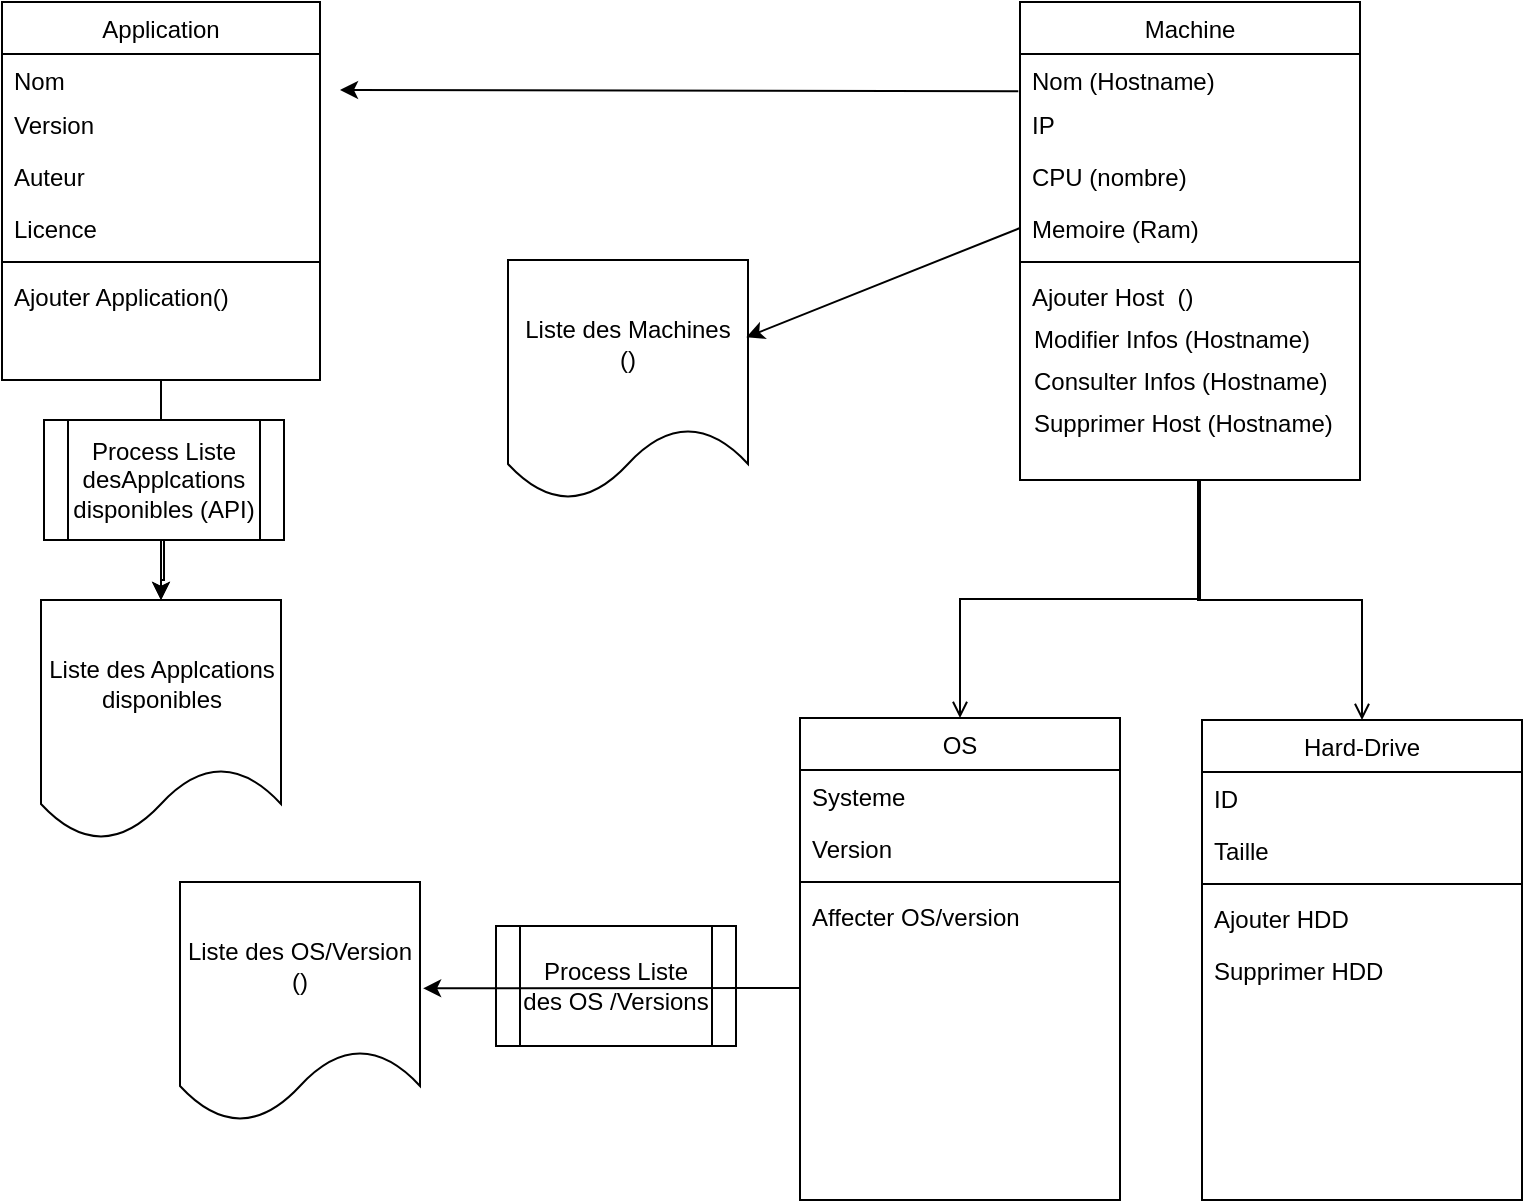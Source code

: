 <mxfile version="14.6.13" type="device"><diagram id="C5RBs43oDa-KdzZeNtuy" name="Page-1"><mxGraphModel dx="1038" dy="580" grid="1" gridSize="10" guides="1" tooltips="1" connect="1" arrows="1" fold="1" page="1" pageScale="1" pageWidth="827" pageHeight="1169" math="0" shadow="0"><root><mxCell id="WIyWlLk6GJQsqaUBKTNV-0"/><mxCell id="WIyWlLk6GJQsqaUBKTNV-1" parent="WIyWlLk6GJQsqaUBKTNV-0"/><mxCell id="zkfFHV4jXpPFQw0GAbJ--17" value="Machine" style="swimlane;fontStyle=0;align=center;verticalAlign=top;childLayout=stackLayout;horizontal=1;startSize=26;horizontalStack=0;resizeParent=1;resizeLast=0;collapsible=1;marginBottom=0;rounded=0;shadow=0;strokeWidth=1;" parent="WIyWlLk6GJQsqaUBKTNV-1" vertex="1"><mxGeometry x="550" y="41" width="170" height="239" as="geometry"><mxRectangle x="550" y="140" width="160" height="26" as="alternateBounds"/></mxGeometry></mxCell><mxCell id="zkfFHV4jXpPFQw0GAbJ--18" value="Nom (Hostname)" style="text;align=left;verticalAlign=top;spacingLeft=4;spacingRight=4;overflow=hidden;rotatable=0;points=[[0,0.5],[1,0.5]];portConstraint=eastwest;" parent="zkfFHV4jXpPFQw0GAbJ--17" vertex="1"><mxGeometry y="26" width="170" height="22" as="geometry"/></mxCell><mxCell id="zkfFHV4jXpPFQw0GAbJ--19" value="IP&#10;" style="text;align=left;verticalAlign=top;spacingLeft=4;spacingRight=4;overflow=hidden;rotatable=0;points=[[0,0.5],[1,0.5]];portConstraint=eastwest;rounded=0;shadow=0;html=0;" parent="zkfFHV4jXpPFQw0GAbJ--17" vertex="1"><mxGeometry y="48" width="170" height="26" as="geometry"/></mxCell><mxCell id="zkfFHV4jXpPFQw0GAbJ--20" value="CPU (nombre)&#10;" style="text;align=left;verticalAlign=top;spacingLeft=4;spacingRight=4;overflow=hidden;rotatable=0;points=[[0,0.5],[1,0.5]];portConstraint=eastwest;rounded=0;shadow=0;html=0;" parent="zkfFHV4jXpPFQw0GAbJ--17" vertex="1"><mxGeometry y="74" width="170" height="26" as="geometry"/></mxCell><mxCell id="zkfFHV4jXpPFQw0GAbJ--21" value="Memoire (Ram)" style="text;align=left;verticalAlign=top;spacingLeft=4;spacingRight=4;overflow=hidden;rotatable=0;points=[[0,0.5],[1,0.5]];portConstraint=eastwest;rounded=0;shadow=0;html=0;" parent="zkfFHV4jXpPFQw0GAbJ--17" vertex="1"><mxGeometry y="100" width="170" height="26" as="geometry"/></mxCell><mxCell id="zkfFHV4jXpPFQw0GAbJ--23" value="" style="line;html=1;strokeWidth=1;align=left;verticalAlign=middle;spacingTop=-1;spacingLeft=3;spacingRight=3;rotatable=0;labelPosition=right;points=[];portConstraint=eastwest;" parent="zkfFHV4jXpPFQw0GAbJ--17" vertex="1"><mxGeometry y="126" width="170" height="8" as="geometry"/></mxCell><mxCell id="zkfFHV4jXpPFQw0GAbJ--24" value="Ajouter Host  () " style="text;align=left;verticalAlign=top;spacingLeft=4;spacingRight=4;overflow=hidden;rotatable=0;points=[[0,0.5],[1,0.5]];portConstraint=eastwest;" parent="zkfFHV4jXpPFQw0GAbJ--17" vertex="1"><mxGeometry y="134" width="170" height="26" as="geometry"/></mxCell><mxCell id="u40hxZ3jhCfwVKccXPqG-0" value="Hard-Drive" style="swimlane;fontStyle=0;align=center;verticalAlign=top;childLayout=stackLayout;horizontal=1;startSize=26;horizontalStack=0;resizeParent=1;resizeLast=0;collapsible=1;marginBottom=0;rounded=0;shadow=0;strokeWidth=1;" parent="WIyWlLk6GJQsqaUBKTNV-1" vertex="1"><mxGeometry x="641" y="400" width="160" height="240" as="geometry"><mxRectangle x="130" y="380" width="160" height="26" as="alternateBounds"/></mxGeometry></mxCell><mxCell id="u40hxZ3jhCfwVKccXPqG-1" value="ID" style="text;align=left;verticalAlign=top;spacingLeft=4;spacingRight=4;overflow=hidden;rotatable=0;points=[[0,0.5],[1,0.5]];portConstraint=eastwest;" parent="u40hxZ3jhCfwVKccXPqG-0" vertex="1"><mxGeometry y="26" width="160" height="26" as="geometry"/></mxCell><mxCell id="u40hxZ3jhCfwVKccXPqG-2" value="Taille" style="text;align=left;verticalAlign=top;spacingLeft=4;spacingRight=4;overflow=hidden;rotatable=0;points=[[0,0.5],[1,0.5]];portConstraint=eastwest;rounded=0;shadow=0;html=0;" parent="u40hxZ3jhCfwVKccXPqG-0" vertex="1"><mxGeometry y="52" width="160" height="26" as="geometry"/></mxCell><mxCell id="u40hxZ3jhCfwVKccXPqG-3" value="" style="line;html=1;strokeWidth=1;align=left;verticalAlign=middle;spacingTop=-1;spacingLeft=3;spacingRight=3;rotatable=0;labelPosition=right;points=[];portConstraint=eastwest;" parent="u40hxZ3jhCfwVKccXPqG-0" vertex="1"><mxGeometry y="78" width="160" height="8" as="geometry"/></mxCell><mxCell id="Qn0WvUpA2QrFleqnk-Hm-3" value="Ajouter HDD" style="text;align=left;verticalAlign=top;spacingLeft=4;spacingRight=4;overflow=hidden;rotatable=0;points=[[0,0.5],[1,0.5]];portConstraint=eastwest;rounded=0;shadow=0;html=0;" vertex="1" parent="u40hxZ3jhCfwVKccXPqG-0"><mxGeometry y="86" width="160" height="26" as="geometry"/></mxCell><mxCell id="Qn0WvUpA2QrFleqnk-Hm-2" value="Supprimer HDD" style="text;align=left;verticalAlign=top;spacingLeft=4;spacingRight=4;overflow=hidden;rotatable=0;points=[[0,0.5],[1,0.5]];portConstraint=eastwest;rounded=0;shadow=0;html=0;" vertex="1" parent="u40hxZ3jhCfwVKccXPqG-0"><mxGeometry y="112" width="160" height="26" as="geometry"/></mxCell><mxCell id="u40hxZ3jhCfwVKccXPqG-6" value="OS" style="swimlane;fontStyle=0;align=center;verticalAlign=top;childLayout=stackLayout;horizontal=1;startSize=26;horizontalStack=0;resizeParent=1;resizeLast=0;collapsible=1;marginBottom=0;rounded=0;shadow=0;strokeWidth=1;" parent="WIyWlLk6GJQsqaUBKTNV-1" vertex="1"><mxGeometry x="440" y="399" width="160" height="241" as="geometry"><mxRectangle x="130" y="380" width="160" height="26" as="alternateBounds"/></mxGeometry></mxCell><mxCell id="u40hxZ3jhCfwVKccXPqG-7" value="Systeme" style="text;align=left;verticalAlign=top;spacingLeft=4;spacingRight=4;overflow=hidden;rotatable=0;points=[[0,0.5],[1,0.5]];portConstraint=eastwest;" parent="u40hxZ3jhCfwVKccXPqG-6" vertex="1"><mxGeometry y="26" width="160" height="26" as="geometry"/></mxCell><mxCell id="u40hxZ3jhCfwVKccXPqG-8" value="Version" style="text;align=left;verticalAlign=top;spacingLeft=4;spacingRight=4;overflow=hidden;rotatable=0;points=[[0,0.5],[1,0.5]];portConstraint=eastwest;rounded=0;shadow=0;html=0;" parent="u40hxZ3jhCfwVKccXPqG-6" vertex="1"><mxGeometry y="52" width="160" height="26" as="geometry"/></mxCell><mxCell id="u40hxZ3jhCfwVKccXPqG-9" value="" style="line;html=1;strokeWidth=1;align=left;verticalAlign=middle;spacingTop=-1;spacingLeft=3;spacingRight=3;rotatable=0;labelPosition=right;points=[];portConstraint=eastwest;" parent="u40hxZ3jhCfwVKccXPqG-6" vertex="1"><mxGeometry y="78" width="160" height="8" as="geometry"/></mxCell><mxCell id="Qn0WvUpA2QrFleqnk-Hm-1" value="Affecter OS/version" style="text;align=left;verticalAlign=top;spacingLeft=4;spacingRight=4;overflow=hidden;rotatable=0;points=[[0,0.5],[1,0.5]];portConstraint=eastwest;rounded=0;shadow=0;html=0;" vertex="1" parent="u40hxZ3jhCfwVKccXPqG-6"><mxGeometry y="86" width="160" height="26" as="geometry"/></mxCell><mxCell id="u40hxZ3jhCfwVKccXPqG-12" value="Modifier Infos (Hostname)&#10;" style="text;align=left;verticalAlign=top;spacingLeft=4;spacingRight=4;overflow=hidden;rotatable=0;points=[[0,0.5],[1,0.5]];portConstraint=eastwest;" parent="WIyWlLk6GJQsqaUBKTNV-1" vertex="1"><mxGeometry x="551" y="196" width="170" height="26" as="geometry"/></mxCell><mxCell id="u40hxZ3jhCfwVKccXPqG-13" value="Consulter Infos (Hostname)&#10;&#10;" style="text;align=left;verticalAlign=top;spacingLeft=4;spacingRight=4;overflow=hidden;rotatable=0;points=[[0,0.5],[1,0.5]];portConstraint=eastwest;" parent="WIyWlLk6GJQsqaUBKTNV-1" vertex="1"><mxGeometry x="551" y="217" width="170" height="26" as="geometry"/></mxCell><mxCell id="u40hxZ3jhCfwVKccXPqG-14" value="Supprimer Host (Hostname)" style="text;align=left;verticalAlign=top;spacingLeft=4;spacingRight=4;overflow=hidden;rotatable=0;points=[[0,0.5],[1,0.5]];portConstraint=eastwest;" parent="WIyWlLk6GJQsqaUBKTNV-1" vertex="1"><mxGeometry x="551" y="238" width="170" height="26" as="geometry"/></mxCell><mxCell id="7RXoFPOAR_wE_WqXzjXH-6" value="" style="edgeStyle=orthogonalEdgeStyle;rounded=0;orthogonalLoop=1;jettySize=auto;html=1;" parent="WIyWlLk6GJQsqaUBKTNV-1" source="u40hxZ3jhCfwVKccXPqG-36" target="7RXoFPOAR_wE_WqXzjXH-4" edge="1"><mxGeometry relative="1" as="geometry"/></mxCell><mxCell id="u40hxZ3jhCfwVKccXPqG-36" value="Application" style="swimlane;fontStyle=0;align=center;verticalAlign=top;childLayout=stackLayout;horizontal=1;startSize=26;horizontalStack=0;resizeParent=1;resizeLast=0;collapsible=1;marginBottom=0;rounded=0;shadow=0;strokeWidth=1;" parent="WIyWlLk6GJQsqaUBKTNV-1" vertex="1"><mxGeometry x="41" y="41" width="159" height="189" as="geometry"><mxRectangle x="550" y="140" width="160" height="26" as="alternateBounds"/></mxGeometry></mxCell><mxCell id="u40hxZ3jhCfwVKccXPqG-37" value="Nom" style="text;align=left;verticalAlign=top;spacingLeft=4;spacingRight=4;overflow=hidden;rotatable=0;points=[[0,0.5],[1,0.5]];portConstraint=eastwest;" parent="u40hxZ3jhCfwVKccXPqG-36" vertex="1"><mxGeometry y="26" width="159" height="22" as="geometry"/></mxCell><mxCell id="u40hxZ3jhCfwVKccXPqG-38" value="Version" style="text;align=left;verticalAlign=top;spacingLeft=4;spacingRight=4;overflow=hidden;rotatable=0;points=[[0,0.5],[1,0.5]];portConstraint=eastwest;rounded=0;shadow=0;html=0;" parent="u40hxZ3jhCfwVKccXPqG-36" vertex="1"><mxGeometry y="48" width="159" height="26" as="geometry"/></mxCell><mxCell id="u40hxZ3jhCfwVKccXPqG-39" value="Auteur&#10;" style="text;align=left;verticalAlign=top;spacingLeft=4;spacingRight=4;overflow=hidden;rotatable=0;points=[[0,0.5],[1,0.5]];portConstraint=eastwest;rounded=0;shadow=0;html=0;" parent="u40hxZ3jhCfwVKccXPqG-36" vertex="1"><mxGeometry y="74" width="159" height="26" as="geometry"/></mxCell><mxCell id="u40hxZ3jhCfwVKccXPqG-40" value="Licence&#10;" style="text;align=left;verticalAlign=top;spacingLeft=4;spacingRight=4;overflow=hidden;rotatable=0;points=[[0,0.5],[1,0.5]];portConstraint=eastwest;rounded=0;shadow=0;html=0;" parent="u40hxZ3jhCfwVKccXPqG-36" vertex="1"><mxGeometry y="100" width="159" height="26" as="geometry"/></mxCell><mxCell id="u40hxZ3jhCfwVKccXPqG-41" value="" style="line;html=1;strokeWidth=1;align=left;verticalAlign=middle;spacingTop=-1;spacingLeft=3;spacingRight=3;rotatable=0;labelPosition=right;points=[];portConstraint=eastwest;" parent="u40hxZ3jhCfwVKccXPqG-36" vertex="1"><mxGeometry y="126" width="159" height="8" as="geometry"/></mxCell><mxCell id="u40hxZ3jhCfwVKccXPqG-42" value="Ajouter Application()" style="text;align=left;verticalAlign=top;spacingLeft=4;spacingRight=4;overflow=hidden;rotatable=0;points=[[0,0.5],[1,0.5]];portConstraint=eastwest;" parent="u40hxZ3jhCfwVKccXPqG-36" vertex="1"><mxGeometry y="134" width="159" height="26" as="geometry"/></mxCell><mxCell id="u40hxZ3jhCfwVKccXPqG-45" value="" style="endArrow=open;shadow=0;strokeWidth=1;rounded=0;endFill=1;edgeStyle=elbowEdgeStyle;elbow=vertical;exitX=0.5;exitY=1;exitDx=0;exitDy=0;entryX=0.5;entryY=0;entryDx=0;entryDy=0;" parent="WIyWlLk6GJQsqaUBKTNV-1" target="u40hxZ3jhCfwVKccXPqG-0" edge="1"><mxGeometry x="0.5" y="41" relative="1" as="geometry"><mxPoint x="639" y="280" as="sourcePoint"/><mxPoint x="744" y="360" as="targetPoint"/><mxPoint x="-40" y="32" as="offset"/></mxGeometry></mxCell><mxCell id="u40hxZ3jhCfwVKccXPqG-48" value="" style="endArrow=open;shadow=0;strokeWidth=1;rounded=0;endFill=1;edgeStyle=elbowEdgeStyle;elbow=vertical;" parent="WIyWlLk6GJQsqaUBKTNV-1" target="u40hxZ3jhCfwVKccXPqG-6" edge="1"><mxGeometry x="0.5" y="41" relative="1" as="geometry"><mxPoint x="640" y="280" as="sourcePoint"/><mxPoint x="540" y="390" as="targetPoint"/><mxPoint x="-40" y="32" as="offset"/></mxGeometry></mxCell><mxCell id="u40hxZ3jhCfwVKccXPqG-51" value="" style="endArrow=classic;html=1;exitX=-0.005;exitY=-0.131;exitDx=0;exitDy=0;exitPerimeter=0;" parent="WIyWlLk6GJQsqaUBKTNV-1" source="zkfFHV4jXpPFQw0GAbJ--19" edge="1"><mxGeometry width="50" height="50" relative="1" as="geometry"><mxPoint x="380" y="280" as="sourcePoint"/><mxPoint x="210" y="85" as="targetPoint"/></mxGeometry></mxCell><mxCell id="7RXoFPOAR_wE_WqXzjXH-1" value="Liste des Machines&lt;br&gt;()" style="shape=document;whiteSpace=wrap;html=1;boundedLbl=1;" parent="WIyWlLk6GJQsqaUBKTNV-1" vertex="1"><mxGeometry x="294" y="170" width="120" height="120" as="geometry"/></mxCell><mxCell id="Qn0WvUpA2QrFleqnk-Hm-5" value="" style="edgeStyle=orthogonalEdgeStyle;rounded=0;orthogonalLoop=1;jettySize=auto;html=1;" edge="1" parent="WIyWlLk6GJQsqaUBKTNV-1" source="7RXoFPOAR_wE_WqXzjXH-3" target="7RXoFPOAR_wE_WqXzjXH-4"><mxGeometry relative="1" as="geometry"/></mxCell><mxCell id="7RXoFPOAR_wE_WqXzjXH-3" value="Process Liste desApplcations disponibles (API)" style="shape=process;whiteSpace=wrap;html=1;backgroundOutline=1;" parent="WIyWlLk6GJQsqaUBKTNV-1" vertex="1"><mxGeometry x="62" y="250" width="120" height="60" as="geometry"/></mxCell><mxCell id="7RXoFPOAR_wE_WqXzjXH-4" value="Liste des Applcations disponibles" style="shape=document;whiteSpace=wrap;html=1;boundedLbl=1;" parent="WIyWlLk6GJQsqaUBKTNV-1" vertex="1"><mxGeometry x="60.5" y="340" width="120" height="120" as="geometry"/></mxCell><mxCell id="7RXoFPOAR_wE_WqXzjXH-8" value="" style="endArrow=classic;html=1;exitX=0;exitY=0.5;exitDx=0;exitDy=0;entryX=0.993;entryY=0.322;entryDx=0;entryDy=0;entryPerimeter=0;" parent="WIyWlLk6GJQsqaUBKTNV-1" source="zkfFHV4jXpPFQw0GAbJ--21" target="7RXoFPOAR_wE_WqXzjXH-1" edge="1"><mxGeometry width="50" height="50" relative="1" as="geometry"><mxPoint x="390" y="300" as="sourcePoint"/><mxPoint x="440" y="250" as="targetPoint"/></mxGeometry></mxCell><mxCell id="Qn0WvUpA2QrFleqnk-Hm-0" value="Liste des OS/Version&lt;br&gt;()" style="shape=document;whiteSpace=wrap;html=1;boundedLbl=1;" vertex="1" parent="WIyWlLk6GJQsqaUBKTNV-1"><mxGeometry x="130" y="481" width="120" height="120" as="geometry"/></mxCell><mxCell id="Qn0WvUpA2QrFleqnk-Hm-4" value="Process Liste des OS /Versions" style="shape=process;whiteSpace=wrap;html=1;backgroundOutline=1;" vertex="1" parent="WIyWlLk6GJQsqaUBKTNV-1"><mxGeometry x="288" y="503" width="120" height="60" as="geometry"/></mxCell><mxCell id="Qn0WvUpA2QrFleqnk-Hm-6" value="" style="endArrow=classic;html=1;entryX=1.013;entryY=0.443;entryDx=0;entryDy=0;entryPerimeter=0;" edge="1" parent="WIyWlLk6GJQsqaUBKTNV-1" target="Qn0WvUpA2QrFleqnk-Hm-0"><mxGeometry width="50" height="50" relative="1" as="geometry"><mxPoint x="440" y="534" as="sourcePoint"/><mxPoint x="440" y="430" as="targetPoint"/></mxGeometry></mxCell></root></mxGraphModel></diagram></mxfile>